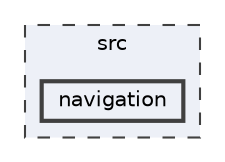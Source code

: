 digraph "src/navigation"
{
 // LATEX_PDF_SIZE
  bgcolor="transparent";
  edge [fontname=Helvetica,fontsize=10,labelfontname=Helvetica,labelfontsize=10];
  node [fontname=Helvetica,fontsize=10,shape=box,height=0.2,width=0.4];
  compound=true
  subgraph clusterdir_68267d1309a1af8e8297ef4c3efbcdba {
    graph [ bgcolor="#edf0f7", pencolor="grey25", label="src", fontname=Helvetica,fontsize=10 style="filled,dashed", URL="dir_68267d1309a1af8e8297ef4c3efbcdba.html",tooltip=""]
  dir_b9f4d283f63ed92d53714bab84845a59 [label="navigation", fillcolor="#edf0f7", color="grey25", style="filled,bold", URL="dir_b9f4d283f63ed92d53714bab84845a59.html",tooltip=""];
  }
}
